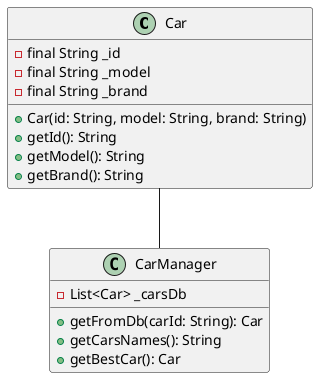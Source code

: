 @startuml

' Old Architecture
class Car {
    - final String _id
    - final String _model
    - final String _brand
    + Car(id: String, model: String, brand: String)
    + getId(): String
    + getModel(): String
    + getBrand(): String
}

class CarManager {
    - List<Car> _carsDb
    + getFromDb(carId: String): Car
    + getCarsNames(): String
    + getBestCar(): Car
}

Car -- CarManager

@enduml
